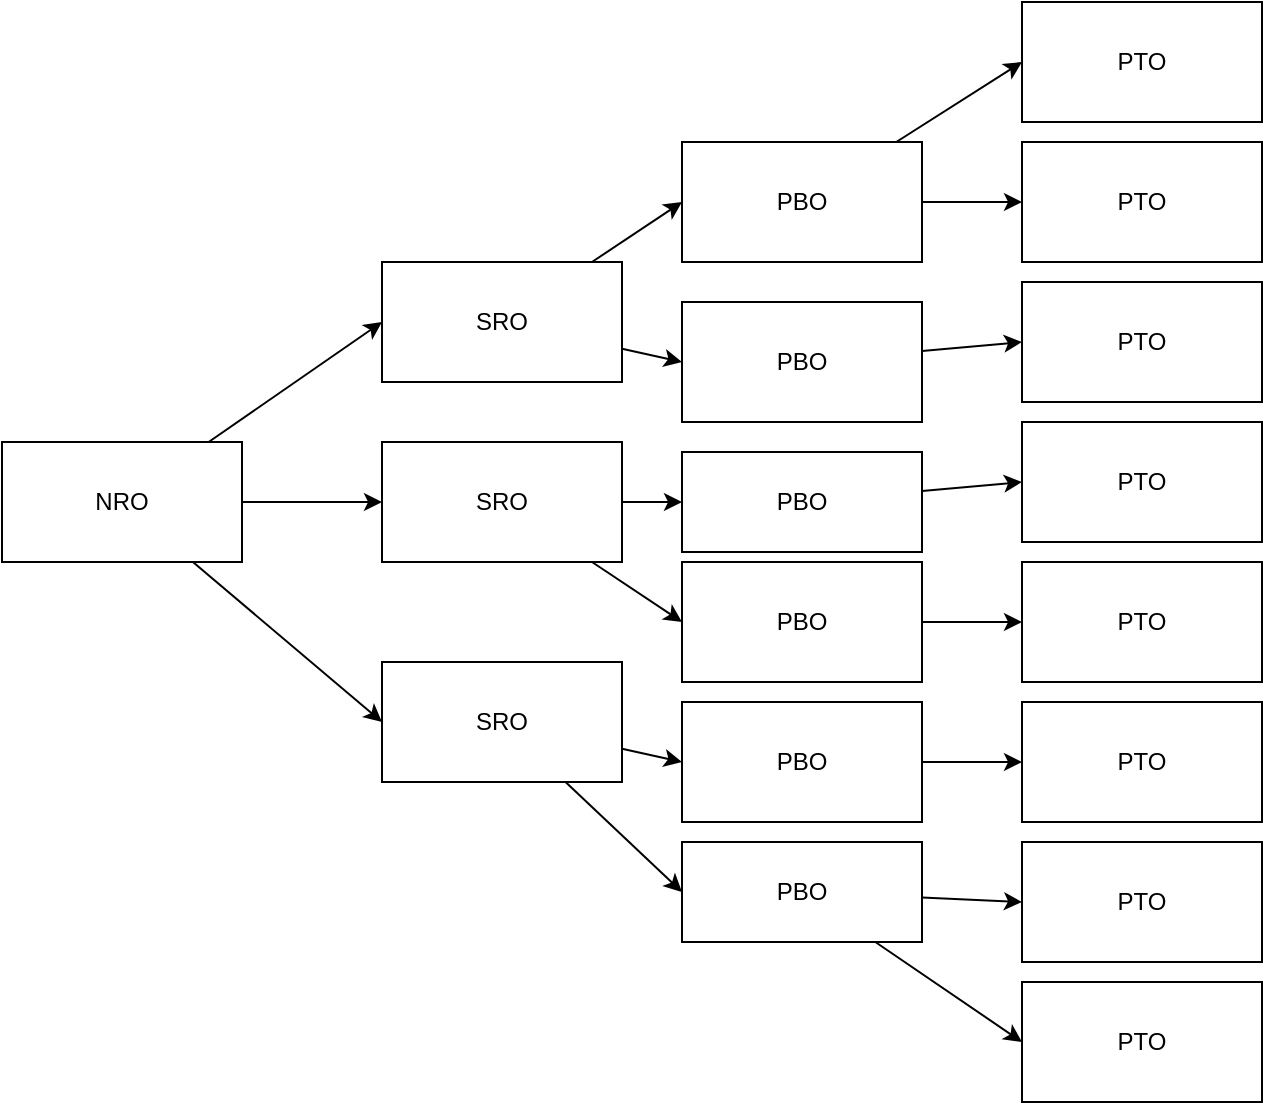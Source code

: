 <mxfile>
    <diagram id="RnLmWtqC39-5dvpkvmoY" name="Page-1">
        <mxGraphModel dx="517" dy="1561" grid="1" gridSize="10" guides="1" tooltips="1" connect="1" arrows="1" fold="1" page="1" pageScale="1" pageWidth="850" pageHeight="1100" math="0" shadow="0">
            <root>
                <mxCell id="0"/>
                <mxCell id="1" parent="0"/>
                <mxCell id="7" style="edgeStyle=none;html=1;" edge="1" parent="1" source="3" target="5">
                    <mxGeometry relative="1" as="geometry"/>
                </mxCell>
                <mxCell id="8" style="edgeStyle=none;html=1;entryX=0;entryY=0.5;entryDx=0;entryDy=0;" edge="1" parent="1" source="3" target="6">
                    <mxGeometry relative="1" as="geometry"/>
                </mxCell>
                <mxCell id="9" style="edgeStyle=none;html=1;entryX=0;entryY=0.5;entryDx=0;entryDy=0;" edge="1" parent="1" source="3" target="4">
                    <mxGeometry relative="1" as="geometry"/>
                </mxCell>
                <mxCell id="3" value="NRO" style="rounded=0;whiteSpace=wrap;html=1;" vertex="1" parent="1">
                    <mxGeometry y="140" width="120" height="60" as="geometry"/>
                </mxCell>
                <mxCell id="20" style="edgeStyle=none;html=1;entryX=0;entryY=0.5;entryDx=0;entryDy=0;" edge="1" parent="1" source="4" target="11">
                    <mxGeometry relative="1" as="geometry"/>
                </mxCell>
                <mxCell id="21" style="edgeStyle=none;html=1;entryX=0;entryY=0.5;entryDx=0;entryDy=0;" edge="1" parent="1" source="4" target="10">
                    <mxGeometry relative="1" as="geometry"/>
                </mxCell>
                <mxCell id="4" value="SRO" style="rounded=0;whiteSpace=wrap;html=1;" vertex="1" parent="1">
                    <mxGeometry x="190" y="50" width="120" height="60" as="geometry"/>
                </mxCell>
                <mxCell id="18" style="edgeStyle=none;html=1;" edge="1" parent="1" source="5" target="12">
                    <mxGeometry relative="1" as="geometry"/>
                </mxCell>
                <mxCell id="19" style="edgeStyle=none;html=1;entryX=0;entryY=0.5;entryDx=0;entryDy=0;" edge="1" parent="1" source="5" target="13">
                    <mxGeometry relative="1" as="geometry"/>
                </mxCell>
                <mxCell id="5" value="SRO" style="rounded=0;whiteSpace=wrap;html=1;" vertex="1" parent="1">
                    <mxGeometry x="190" y="140" width="120" height="60" as="geometry"/>
                </mxCell>
                <mxCell id="16" style="edgeStyle=none;html=1;entryX=0;entryY=0.5;entryDx=0;entryDy=0;" edge="1" parent="1" source="6" target="14">
                    <mxGeometry relative="1" as="geometry"/>
                </mxCell>
                <mxCell id="17" style="edgeStyle=none;html=1;entryX=0;entryY=0.5;entryDx=0;entryDy=0;" edge="1" parent="1" source="6" target="15">
                    <mxGeometry relative="1" as="geometry"/>
                </mxCell>
                <mxCell id="6" value="SRO" style="rounded=0;whiteSpace=wrap;html=1;" vertex="1" parent="1">
                    <mxGeometry x="190" y="250" width="120" height="60" as="geometry"/>
                </mxCell>
                <mxCell id="30" style="edgeStyle=none;html=1;entryX=0;entryY=0.5;entryDx=0;entryDy=0;" edge="1" parent="1" source="10" target="22">
                    <mxGeometry relative="1" as="geometry"/>
                </mxCell>
                <mxCell id="31" style="edgeStyle=none;html=1;" edge="1" parent="1" source="10" target="24">
                    <mxGeometry relative="1" as="geometry"/>
                </mxCell>
                <mxCell id="10" value="PBO" style="rounded=0;whiteSpace=wrap;html=1;" vertex="1" parent="1">
                    <mxGeometry x="340" y="-10" width="120" height="60" as="geometry"/>
                </mxCell>
                <mxCell id="32" style="edgeStyle=none;html=1;entryX=0;entryY=0.5;entryDx=0;entryDy=0;" edge="1" parent="1" source="11" target="25">
                    <mxGeometry relative="1" as="geometry">
                        <mxPoint x="490" y="100" as="targetPoint"/>
                    </mxGeometry>
                </mxCell>
                <mxCell id="11" value="PBO" style="rounded=0;whiteSpace=wrap;html=1;" vertex="1" parent="1">
                    <mxGeometry x="340" y="70" width="120" height="60" as="geometry"/>
                </mxCell>
                <mxCell id="33" style="edgeStyle=none;html=1;entryX=0;entryY=0.5;entryDx=0;entryDy=0;" edge="1" parent="1" source="12" target="26">
                    <mxGeometry relative="1" as="geometry"/>
                </mxCell>
                <mxCell id="12" value="PBO" style="rounded=0;whiteSpace=wrap;html=1;" vertex="1" parent="1">
                    <mxGeometry x="340" y="145" width="120" height="50" as="geometry"/>
                </mxCell>
                <mxCell id="34" style="edgeStyle=none;html=1;entryX=0;entryY=0.5;entryDx=0;entryDy=0;" edge="1" parent="1" source="13" target="27">
                    <mxGeometry relative="1" as="geometry"/>
                </mxCell>
                <mxCell id="13" value="PBO" style="rounded=0;whiteSpace=wrap;html=1;" vertex="1" parent="1">
                    <mxGeometry x="340" y="200" width="120" height="60" as="geometry"/>
                </mxCell>
                <mxCell id="35" style="edgeStyle=none;html=1;entryX=0;entryY=0.5;entryDx=0;entryDy=0;" edge="1" parent="1" source="14" target="28">
                    <mxGeometry relative="1" as="geometry"/>
                </mxCell>
                <mxCell id="14" value="PBO" style="rounded=0;whiteSpace=wrap;html=1;" vertex="1" parent="1">
                    <mxGeometry x="340" y="270" width="120" height="60" as="geometry"/>
                </mxCell>
                <mxCell id="36" style="edgeStyle=none;html=1;entryX=0;entryY=0.5;entryDx=0;entryDy=0;" edge="1" parent="1" source="15" target="29">
                    <mxGeometry relative="1" as="geometry"/>
                </mxCell>
                <mxCell id="39" style="edgeStyle=none;html=1;entryX=0;entryY=0.5;entryDx=0;entryDy=0;" edge="1" parent="1" source="15" target="38">
                    <mxGeometry relative="1" as="geometry"/>
                </mxCell>
                <mxCell id="15" value="PBO" style="rounded=0;whiteSpace=wrap;html=1;" vertex="1" parent="1">
                    <mxGeometry x="340" y="340" width="120" height="50" as="geometry"/>
                </mxCell>
                <mxCell id="22" value="PTO" style="rounded=0;whiteSpace=wrap;html=1;" vertex="1" parent="1">
                    <mxGeometry x="510" y="-80" width="120" height="60" as="geometry"/>
                </mxCell>
                <mxCell id="24" value="PTO" style="rounded=0;whiteSpace=wrap;html=1;" vertex="1" parent="1">
                    <mxGeometry x="510" y="-10" width="120" height="60" as="geometry"/>
                </mxCell>
                <mxCell id="25" value="PTO" style="rounded=0;whiteSpace=wrap;html=1;" vertex="1" parent="1">
                    <mxGeometry x="510" y="60" width="120" height="60" as="geometry"/>
                </mxCell>
                <mxCell id="26" value="PTO" style="rounded=0;whiteSpace=wrap;html=1;" vertex="1" parent="1">
                    <mxGeometry x="510" y="130" width="120" height="60" as="geometry"/>
                </mxCell>
                <mxCell id="27" value="PTO" style="rounded=0;whiteSpace=wrap;html=1;" vertex="1" parent="1">
                    <mxGeometry x="510" y="200" width="120" height="60" as="geometry"/>
                </mxCell>
                <mxCell id="28" value="PTO" style="rounded=0;whiteSpace=wrap;html=1;" vertex="1" parent="1">
                    <mxGeometry x="510" y="270" width="120" height="60" as="geometry"/>
                </mxCell>
                <mxCell id="29" value="PTO" style="rounded=0;whiteSpace=wrap;html=1;" vertex="1" parent="1">
                    <mxGeometry x="510" y="340" width="120" height="60" as="geometry"/>
                </mxCell>
                <mxCell id="38" value="PTO" style="rounded=0;whiteSpace=wrap;html=1;" vertex="1" parent="1">
                    <mxGeometry x="510" y="410" width="120" height="60" as="geometry"/>
                </mxCell>
            </root>
        </mxGraphModel>
    </diagram>
</mxfile>
